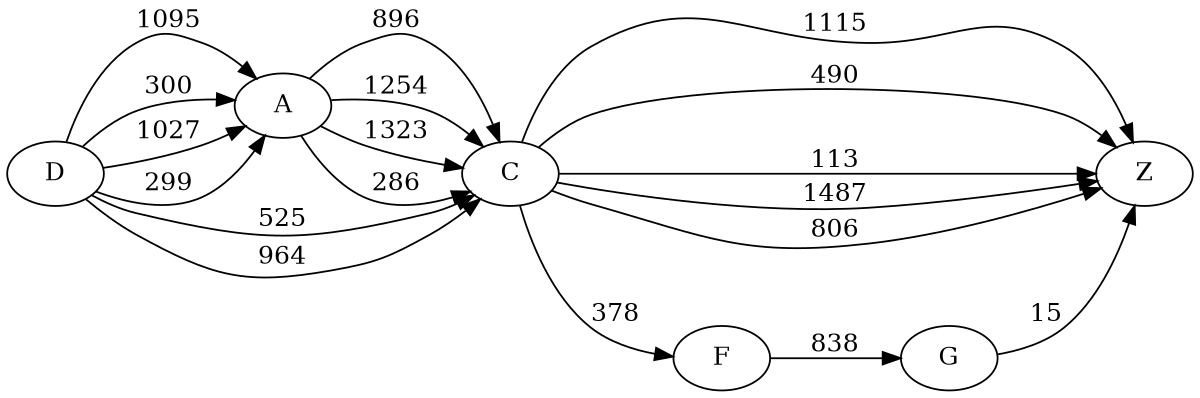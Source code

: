 digraph G {
	rankdir=LR size="8,5"
	D
	A
	D -> A [label=1095]
	A
	C
	A -> C [label=896]
	C
	Z
	C -> Z [label=1115]
	D
	A
	D -> A [label=300]
	A
	C
	A -> C [label=1254]
	C
	Z
	C -> Z [label=490]
	D
	C
	D -> C [label=525]
	C
	Z
	C -> Z [label=113]
	D
	A
	D -> A [label=1027]
	A
	C
	A -> C [label=1323]
	C
	Z
	C -> Z [label=1487]
	D
	C
	D -> C [label=964]
	C
	Z
	C -> Z [label=806]
	D
	A
	D -> A [label=299]
	A
	C
	A -> C [label=286]
	C
	F
	C -> F [label=378]
	F
	G
	F -> G [label=838]
	G
	Z
	G -> Z [label=15]
}
